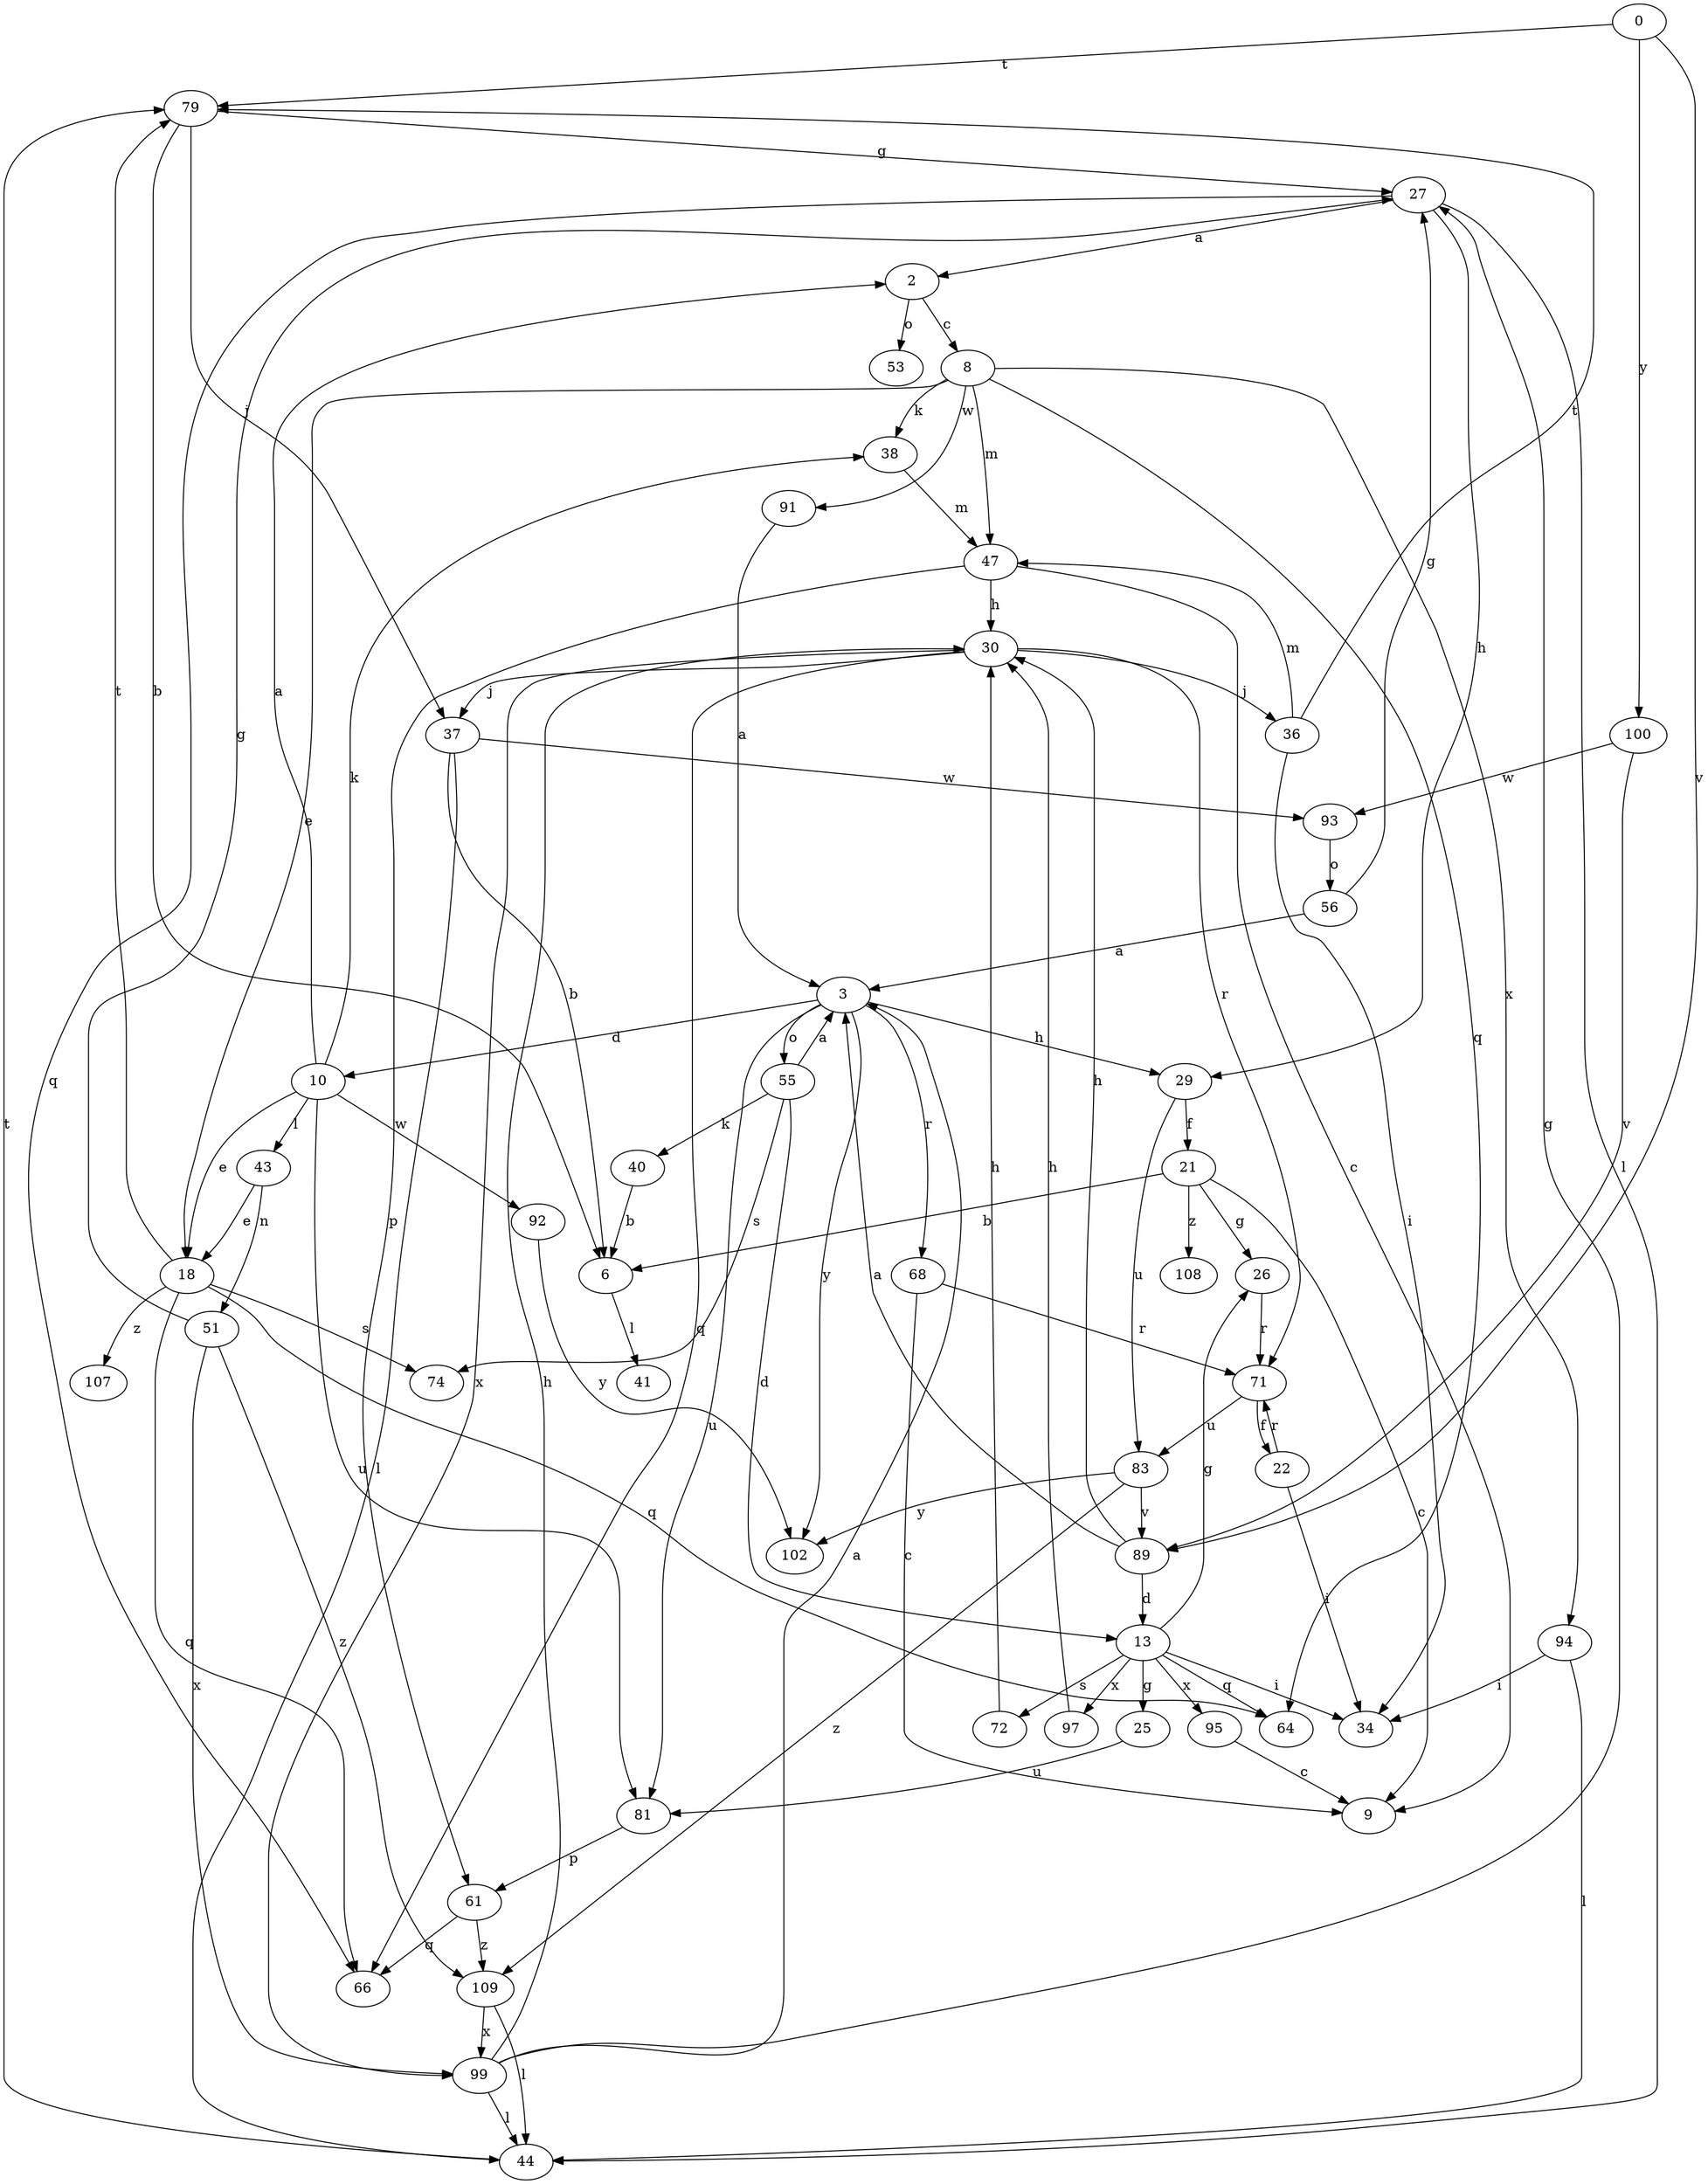 strict digraph  {
0;
2;
3;
6;
8;
9;
10;
13;
18;
21;
22;
25;
26;
27;
29;
30;
34;
36;
37;
38;
40;
41;
43;
44;
47;
51;
53;
55;
56;
61;
64;
66;
68;
71;
72;
74;
79;
81;
83;
89;
91;
92;
93;
94;
95;
97;
99;
100;
102;
107;
108;
109;
0 -> 79  [label=t];
0 -> 89  [label=v];
0 -> 100  [label=y];
2 -> 8  [label=c];
2 -> 53  [label=o];
3 -> 10  [label=d];
3 -> 29  [label=h];
3 -> 55  [label=o];
3 -> 68  [label=r];
3 -> 81  [label=u];
3 -> 102  [label=y];
6 -> 41  [label=l];
8 -> 18  [label=e];
8 -> 38  [label=k];
8 -> 47  [label=m];
8 -> 64  [label=q];
8 -> 91  [label=w];
8 -> 94  [label=x];
10 -> 2  [label=a];
10 -> 18  [label=e];
10 -> 38  [label=k];
10 -> 43  [label=l];
10 -> 81  [label=u];
10 -> 92  [label=w];
13 -> 25  [label=g];
13 -> 26  [label=g];
13 -> 34  [label=i];
13 -> 64  [label=q];
13 -> 72  [label=s];
13 -> 95  [label=x];
13 -> 97  [label=x];
18 -> 64  [label=q];
18 -> 66  [label=q];
18 -> 74  [label=s];
18 -> 79  [label=t];
18 -> 107  [label=z];
21 -> 6  [label=b];
21 -> 9  [label=c];
21 -> 26  [label=g];
21 -> 108  [label=z];
22 -> 34  [label=i];
22 -> 71  [label=r];
25 -> 81  [label=u];
26 -> 71  [label=r];
27 -> 2  [label=a];
27 -> 29  [label=h];
27 -> 44  [label=l];
27 -> 66  [label=q];
29 -> 21  [label=f];
29 -> 83  [label=u];
30 -> 36  [label=j];
30 -> 37  [label=j];
30 -> 66  [label=q];
30 -> 71  [label=r];
30 -> 99  [label=x];
36 -> 34  [label=i];
36 -> 47  [label=m];
36 -> 79  [label=t];
37 -> 6  [label=b];
37 -> 44  [label=l];
37 -> 93  [label=w];
38 -> 47  [label=m];
40 -> 6  [label=b];
43 -> 18  [label=e];
43 -> 51  [label=n];
44 -> 79  [label=t];
47 -> 9  [label=c];
47 -> 30  [label=h];
47 -> 61  [label=p];
51 -> 27  [label=g];
51 -> 99  [label=x];
51 -> 109  [label=z];
55 -> 3  [label=a];
55 -> 13  [label=d];
55 -> 40  [label=k];
55 -> 74  [label=s];
56 -> 3  [label=a];
56 -> 27  [label=g];
61 -> 66  [label=q];
61 -> 109  [label=z];
68 -> 9  [label=c];
68 -> 71  [label=r];
71 -> 22  [label=f];
71 -> 83  [label=u];
72 -> 30  [label=h];
79 -> 6  [label=b];
79 -> 27  [label=g];
79 -> 37  [label=j];
81 -> 61  [label=p];
83 -> 89  [label=v];
83 -> 102  [label=y];
83 -> 109  [label=z];
89 -> 3  [label=a];
89 -> 13  [label=d];
89 -> 30  [label=h];
91 -> 3  [label=a];
92 -> 102  [label=y];
93 -> 56  [label=o];
94 -> 34  [label=i];
94 -> 44  [label=l];
95 -> 9  [label=c];
97 -> 30  [label=h];
99 -> 3  [label=a];
99 -> 27  [label=g];
99 -> 30  [label=h];
99 -> 44  [label=l];
100 -> 89  [label=v];
100 -> 93  [label=w];
109 -> 44  [label=l];
109 -> 99  [label=x];
}
